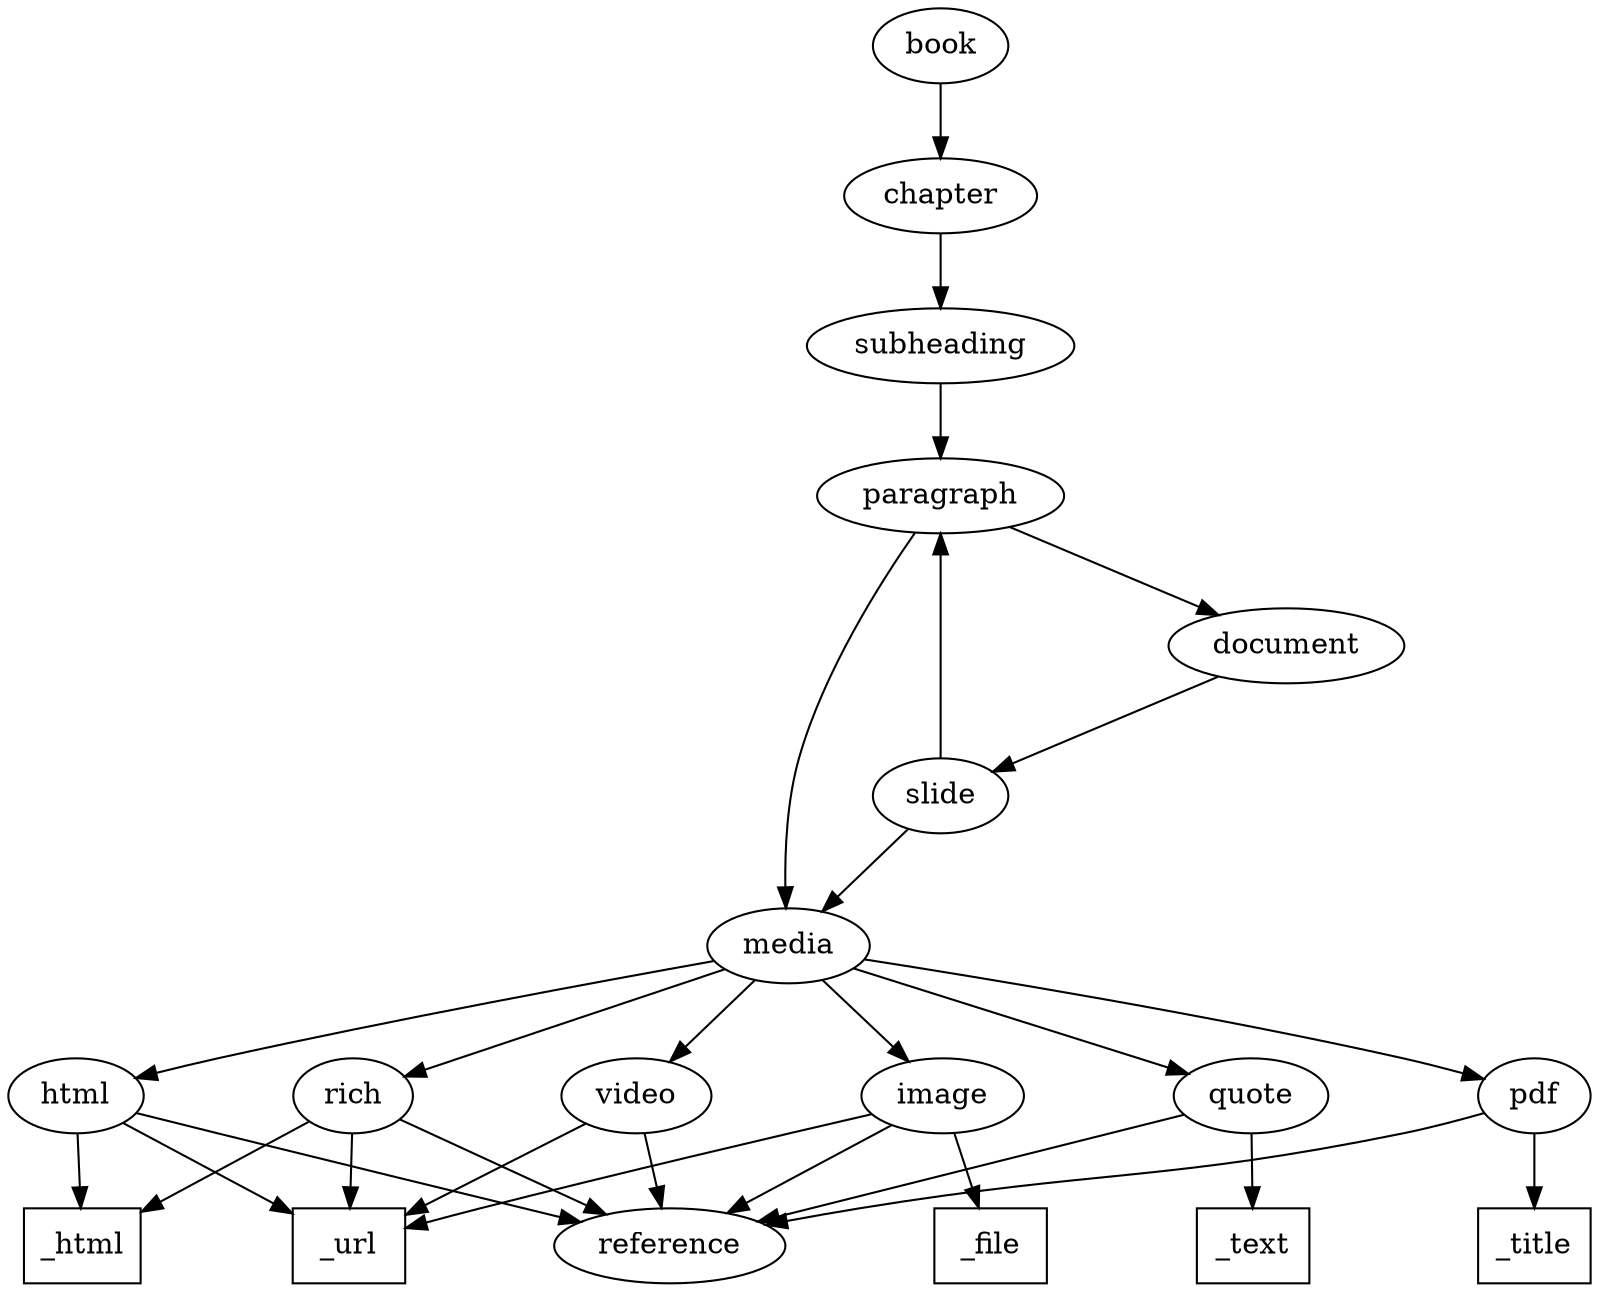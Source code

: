 digraph {

  nodesep= 1
  #rankdir="LR"

  subgraph {

    node [ shape="rectangle"]
    _html _url _text _file _title
  }

	book -> chapter -> subheading -> paragraph -> { media, document}

	document -> slide -> { media, paragraph }

  media -> {html,video,rich,image,quote,pdf}

  video -> {_url}
  quote -> {_text}
  rich  -> {_html, _url}
  html  -> {_html, _url}
  image -> {_file, _url}
  pdf   -> {_title}

  {html,video,rich,image,quote,pdf} -> reference

}